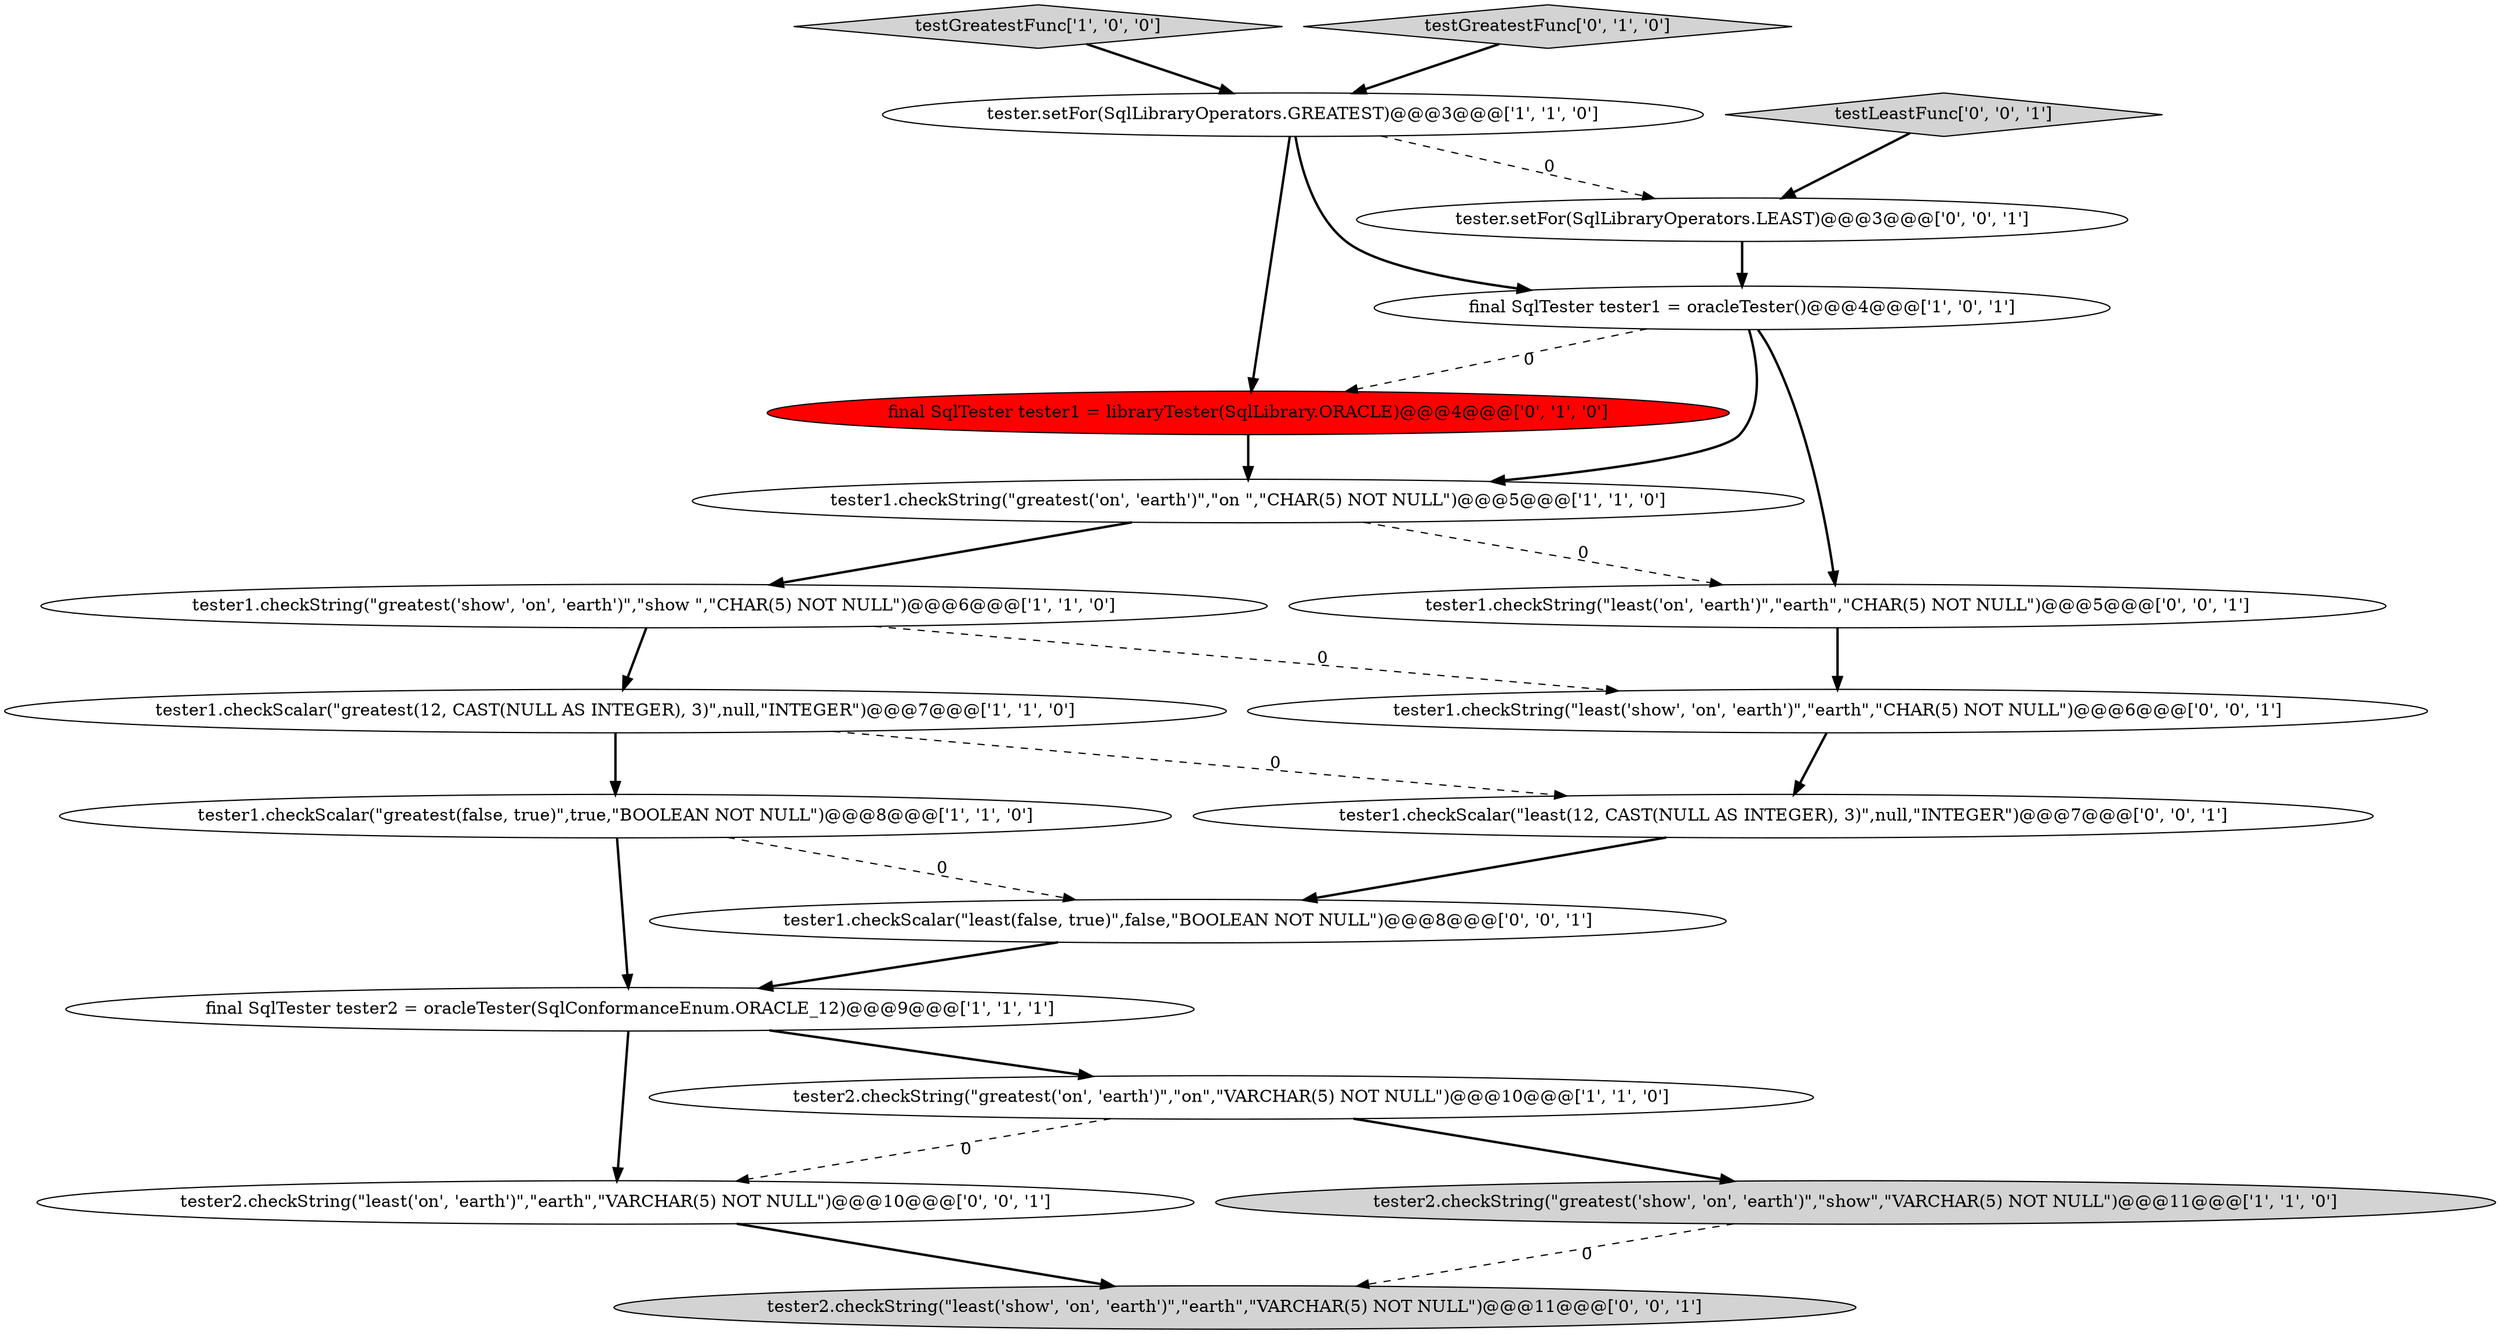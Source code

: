digraph {
9 [style = filled, label = "testGreatestFunc['1', '0', '0']", fillcolor = lightgray, shape = diamond image = "AAA0AAABBB1BBB"];
19 [style = filled, label = "tester1.checkScalar(\"least(false, true)\",false,\"BOOLEAN NOT NULL\")@@@8@@@['0', '0', '1']", fillcolor = white, shape = ellipse image = "AAA0AAABBB3BBB"];
4 [style = filled, label = "tester1.checkString(\"greatest('show', 'on', 'earth')\",\"show \",\"CHAR(5) NOT NULL\")@@@6@@@['1', '1', '0']", fillcolor = white, shape = ellipse image = "AAA0AAABBB1BBB"];
13 [style = filled, label = "tester.setFor(SqlLibraryOperators.LEAST)@@@3@@@['0', '0', '1']", fillcolor = white, shape = ellipse image = "AAA0AAABBB3BBB"];
15 [style = filled, label = "tester2.checkString(\"least('on', 'earth')\",\"earth\",\"VARCHAR(5) NOT NULL\")@@@10@@@['0', '0', '1']", fillcolor = white, shape = ellipse image = "AAA0AAABBB3BBB"];
18 [style = filled, label = "testLeastFunc['0', '0', '1']", fillcolor = lightgray, shape = diamond image = "AAA0AAABBB3BBB"];
2 [style = filled, label = "tester1.checkString(\"greatest('on', 'earth')\",\"on \",\"CHAR(5) NOT NULL\")@@@5@@@['1', '1', '0']", fillcolor = white, shape = ellipse image = "AAA0AAABBB1BBB"];
0 [style = filled, label = "final SqlTester tester2 = oracleTester(SqlConformanceEnum.ORACLE_12)@@@9@@@['1', '1', '1']", fillcolor = white, shape = ellipse image = "AAA0AAABBB1BBB"];
7 [style = filled, label = "tester2.checkString(\"greatest('show', 'on', 'earth')\",\"show\",\"VARCHAR(5) NOT NULL\")@@@11@@@['1', '1', '0']", fillcolor = lightgray, shape = ellipse image = "AAA0AAABBB1BBB"];
3 [style = filled, label = "tester2.checkString(\"greatest('on', 'earth')\",\"on\",\"VARCHAR(5) NOT NULL\")@@@10@@@['1', '1', '0']", fillcolor = white, shape = ellipse image = "AAA0AAABBB1BBB"];
11 [style = filled, label = "testGreatestFunc['0', '1', '0']", fillcolor = lightgray, shape = diamond image = "AAA0AAABBB2BBB"];
17 [style = filled, label = "tester1.checkString(\"least('on', 'earth')\",\"earth\",\"CHAR(5) NOT NULL\")@@@5@@@['0', '0', '1']", fillcolor = white, shape = ellipse image = "AAA0AAABBB3BBB"];
10 [style = filled, label = "final SqlTester tester1 = libraryTester(SqlLibrary.ORACLE)@@@4@@@['0', '1', '0']", fillcolor = red, shape = ellipse image = "AAA1AAABBB2BBB"];
12 [style = filled, label = "tester2.checkString(\"least('show', 'on', 'earth')\",\"earth\",\"VARCHAR(5) NOT NULL\")@@@11@@@['0', '0', '1']", fillcolor = lightgray, shape = ellipse image = "AAA0AAABBB3BBB"];
1 [style = filled, label = "tester.setFor(SqlLibraryOperators.GREATEST)@@@3@@@['1', '1', '0']", fillcolor = white, shape = ellipse image = "AAA0AAABBB1BBB"];
14 [style = filled, label = "tester1.checkString(\"least('show', 'on', 'earth')\",\"earth\",\"CHAR(5) NOT NULL\")@@@6@@@['0', '0', '1']", fillcolor = white, shape = ellipse image = "AAA0AAABBB3BBB"];
5 [style = filled, label = "tester1.checkScalar(\"greatest(false, true)\",true,\"BOOLEAN NOT NULL\")@@@8@@@['1', '1', '0']", fillcolor = white, shape = ellipse image = "AAA0AAABBB1BBB"];
6 [style = filled, label = "tester1.checkScalar(\"greatest(12, CAST(NULL AS INTEGER), 3)\",null,\"INTEGER\")@@@7@@@['1', '1', '0']", fillcolor = white, shape = ellipse image = "AAA0AAABBB1BBB"];
16 [style = filled, label = "tester1.checkScalar(\"least(12, CAST(NULL AS INTEGER), 3)\",null,\"INTEGER\")@@@7@@@['0', '0', '1']", fillcolor = white, shape = ellipse image = "AAA0AAABBB3BBB"];
8 [style = filled, label = "final SqlTester tester1 = oracleTester()@@@4@@@['1', '0', '1']", fillcolor = white, shape = ellipse image = "AAA0AAABBB1BBB"];
0->3 [style = bold, label=""];
14->16 [style = bold, label=""];
1->8 [style = bold, label=""];
8->10 [style = dashed, label="0"];
4->6 [style = bold, label=""];
11->1 [style = bold, label=""];
16->19 [style = bold, label=""];
2->17 [style = dashed, label="0"];
2->4 [style = bold, label=""];
0->15 [style = bold, label=""];
19->0 [style = bold, label=""];
1->13 [style = dashed, label="0"];
8->17 [style = bold, label=""];
6->5 [style = bold, label=""];
6->16 [style = dashed, label="0"];
8->2 [style = bold, label=""];
5->0 [style = bold, label=""];
3->7 [style = bold, label=""];
17->14 [style = bold, label=""];
18->13 [style = bold, label=""];
7->12 [style = dashed, label="0"];
3->15 [style = dashed, label="0"];
10->2 [style = bold, label=""];
15->12 [style = bold, label=""];
4->14 [style = dashed, label="0"];
13->8 [style = bold, label=""];
9->1 [style = bold, label=""];
1->10 [style = bold, label=""];
5->19 [style = dashed, label="0"];
}
